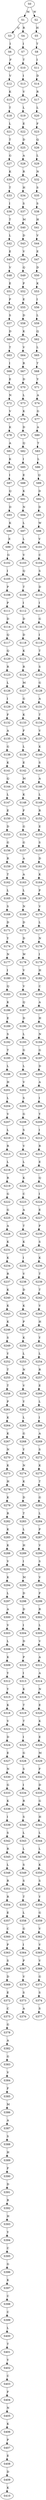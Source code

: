 strict digraph  {
	S0 -> S1 [ label = M ];
	S0 -> S2 [ label = W ];
	S1 -> S3 [ label = Q ];
	S1 -> S4 [ label = R ];
	S2 -> S5 [ label = H ];
	S3 -> S6 [ label = I ];
	S4 -> S7 [ label = I ];
	S5 -> S8 [ label = T ];
	S6 -> S9 [ label = F ];
	S7 -> S10 [ label = T ];
	S8 -> S11 [ label = I ];
	S9 -> S12 [ label = V ];
	S10 -> S13 [ label = I ];
	S11 -> S14 [ label = D ];
	S12 -> S15 [ label = K ];
	S13 -> S16 [ label = V ];
	S14 -> S17 [ label = R ];
	S15 -> S18 [ label = T ];
	S16 -> S19 [ label = L ];
	S17 -> S20 [ label = L ];
	S18 -> S21 [ label = L ];
	S19 -> S22 [ label = E ];
	S20 -> S23 [ label = F ];
	S21 -> S24 [ label = T ];
	S22 -> S25 [ label = D ];
	S23 -> S26 [ label = Q ];
	S24 -> S27 [ label = G ];
	S25 -> S28 [ label = A ];
	S26 -> S29 [ label = L ];
	S27 -> S30 [ label = K ];
	S28 -> S31 [ label = R ];
	S29 -> S32 [ label = N ];
	S30 -> S33 [ label = T ];
	S31 -> S34 [ label = H ];
	S32 -> S35 [ label = S ];
	S33 -> S36 [ label = I ];
	S34 -> S37 [ label = S ];
	S35 -> S38 [ label = S ];
	S36 -> S39 [ label = T ];
	S37 -> S40 [ label = M ];
	S38 -> S41 [ label = H ];
	S39 -> S42 [ label = L ];
	S40 -> S43 [ label = D ];
	S41 -> S44 [ label = V ];
	S42 -> S45 [ label = E ];
	S43 -> S46 [ label = V ];
	S44 -> S47 [ label = E ];
	S45 -> S48 [ label = V ];
	S46 -> S49 [ label = Q ];
	S47 -> S50 [ label = D ];
	S48 -> S51 [ label = E ];
	S49 -> S52 [ label = P ];
	S50 -> S53 [ label = K ];
	S51 -> S54 [ label = P ];
	S52 -> S55 [ label = E ];
	S53 -> S56 [ label = I ];
	S54 -> S57 [ label = S ];
	S55 -> S58 [ label = D ];
	S56 -> S59 [ label = L ];
	S57 -> S60 [ label = D ];
	S58 -> S61 [ label = K ];
	S59 -> S62 [ label = Q ];
	S60 -> S63 [ label = T ];
	S61 -> S64 [ label = V ];
	S62 -> S65 [ label = L ];
	S63 -> S66 [ label = I ];
	S64 -> S67 [ label = R ];
	S65 -> S68 [ label = T ];
	S66 -> S69 [ label = E ];
	S67 -> S70 [ label = D ];
	S68 -> S71 [ label = Y ];
	S69 -> S72 [ label = N ];
	S70 -> S73 [ label = L ];
	S71 -> S74 [ label = A ];
	S72 -> S75 [ label = V ];
	S73 -> S76 [ label = K ];
	S74 -> S77 [ label = G ];
	S75 -> S78 [ label = K ];
	S76 -> S79 [ label = D ];
	S77 -> S80 [ label = A ];
	S78 -> S81 [ label = A ];
	S79 -> S82 [ label = Q ];
	S80 -> S83 [ label = T ];
	S81 -> S84 [ label = K ];
	S82 -> S85 [ label = I ];
	S83 -> S86 [ label = L ];
	S84 -> S87 [ label = I ];
	S85 -> S88 [ label = E ];
	S86 -> S89 [ label = Q ];
	S87 -> S90 [ label = Q ];
	S88 -> S91 [ label = K ];
	S89 -> S92 [ label = D ];
	S90 -> S93 [ label = D ];
	S91 -> S94 [ label = N ];
	S92 -> S95 [ label = D ];
	S93 -> S96 [ label = K ];
	S94 -> S97 [ label = L ];
	S95 -> S98 [ label = W ];
	S96 -> S99 [ label = E ];
	S97 -> S100 [ label = L ];
	S98 -> S101 [ label = V ];
	S99 -> S102 [ label = G ];
	S100 -> S103 [ label = V ];
	S101 -> S104 [ label = C ];
	S102 -> S105 [ label = I ];
	S103 -> S106 [ label = Q ];
	S104 -> S107 [ label = S ];
	S105 -> S108 [ label = P ];
	S106 -> S109 [ label = T ];
	S107 -> S110 [ label = D ];
	S108 -> S111 [ label = P ];
	S109 -> S112 [ label = I ];
	S110 -> S113 [ label = I ];
	S111 -> S114 [ label = D ];
	S112 -> S115 [ label = D ];
	S113 -> S116 [ label = G ];
	S114 -> S117 [ label = Q ];
	S115 -> S118 [ label = D ];
	S116 -> S119 [ label = I ];
	S117 -> S120 [ label = Q ];
	S118 -> S121 [ label = K ];
	S119 -> S122 [ label = T ];
	S120 -> S123 [ label = R ];
	S121 -> S124 [ label = R ];
	S122 -> S125 [ label = S ];
	S123 -> S126 [ label = L ];
	S124 -> S127 [ label = M ];
	S125 -> S128 [ label = G ];
	S126 -> S129 [ label = I ];
	S127 -> S130 [ label = G ];
	S128 -> S131 [ label = A ];
	S129 -> S132 [ label = F ];
	S130 -> S133 [ label = K ];
	S131 -> S134 [ label = T ];
	S132 -> S135 [ label = A ];
	S133 -> S136 [ label = F ];
	S134 -> S137 [ label = V ];
	S135 -> S138 [ label = G ];
	S136 -> S139 [ label = L ];
	S137 -> S140 [ label = K ];
	S138 -> S141 [ label = K ];
	S139 -> S142 [ label = E ];
	S140 -> S143 [ label = S ];
	S141 -> S144 [ label = Q ];
	S142 -> S145 [ label = M ];
	S143 -> S146 [ label = A ];
	S144 -> S147 [ label = L ];
	S145 -> S148 [ label = K ];
	S146 -> S149 [ label = L ];
	S147 -> S150 [ label = E ];
	S148 -> S151 [ label = F ];
	S149 -> S152 [ label = R ];
	S150 -> S153 [ label = D ];
	S151 -> S154 [ label = G ];
	S152 -> S155 [ label = E ];
	S153 -> S156 [ label = G ];
	S154 -> S157 [ label = G ];
	S155 -> S158 [ label = S ];
	S156 -> S159 [ label = R ];
	S157 -> S160 [ label = A ];
	S158 -> S161 [ label = D ];
	S159 -> S162 [ label = T ];
	S160 -> S163 [ label = A ];
	S161 -> S164 [ label = K ];
	S162 -> S165 [ label = L ];
	S163 -> S166 [ label = L ];
	S164 -> S167 [ label = P ];
	S165 -> S168 [ label = S ];
	S166 -> S169 [ label = N ];
	S167 -> S170 [ label = V ];
	S168 -> S171 [ label = D ];
	S169 -> S172 [ label = D ];
	S170 -> S173 [ label = L ];
	S171 -> S174 [ label = Y ];
	S172 -> S175 [ label = D ];
	S173 -> S176 [ label = N ];
	S174 -> S177 [ label = N ];
	S175 -> S178 [ label = W ];
	S176 -> S179 [ label = I ];
	S177 -> S180 [ label = I ];
	S178 -> S181 [ label = V ];
	S179 -> S182 [ label = H ];
	S180 -> S183 [ label = Q ];
	S181 -> S184 [ label = V ];
	S182 -> S185 [ label = C ];
	S183 -> S186 [ label = K ];
	S184 -> S187 [ label = Q ];
	S185 -> S188 [ label = A ];
	S186 -> S189 [ label = E ];
	S187 -> S190 [ label = D ];
	S188 -> S191 [ label = H ];
	S189 -> S192 [ label = S ];
	S190 -> S193 [ label = L ];
	S191 -> S194 [ label = N ];
	S192 -> S195 [ label = T ];
	S193 -> S196 [ label = G ];
	S194 -> S197 [ label = G ];
	S195 -> S198 [ label = L ];
	S196 -> S199 [ label = L ];
	S197 -> S200 [ label = D ];
	S198 -> S201 [ label = H ];
	S199 -> S202 [ label = V ];
	S200 -> S203 [ label = A ];
	S201 -> S204 [ label = L ];
	S202 -> S205 [ label = S ];
	S203 -> S206 [ label = I ];
	S204 -> S207 [ label = V ];
	S205 -> S208 [ label = G ];
	S206 -> S209 [ label = Y ];
	S207 -> S210 [ label = L ];
	S208 -> S211 [ label = S ];
	S209 -> S212 [ label = I ];
	S210 -> S213 [ label = R ];
	S211 -> S214 [ label = V ];
	S212 -> S215 [ label = R ];
	S213 -> S216 [ label = L ];
	S214 -> S217 [ label = L ];
	S215 -> S218 [ label = E ];
	S216 -> S219 [ label = R ];
	S217 -> S220 [ label = K ];
	S218 -> S221 [ label = Q ];
	S219 -> S222 [ label = G ];
	S220 -> S223 [ label = C ];
	S221 -> S224 [ label = I ];
	S222 -> S225 [ label = G ];
	S223 -> S226 [ label = A ];
	S224 -> S227 [ label = E ];
	S225 -> S228 [ label = A ];
	S226 -> S229 [ label = T ];
	S227 -> S230 [ label = P ];
	S228 -> S231 [ label = K ];
	S229 -> S232 [ label = K ];
	S230 -> S233 [ label = S ];
	S231 -> S234 [ label = K ];
	S232 -> S235 [ label = I ];
	S233 -> S236 [ label = K ];
	S234 -> S237 [ label = R ];
	S235 -> S238 [ label = V ];
	S236 -> S239 [ label = T ];
	S237 -> S240 [ label = K ];
	S238 -> S241 [ label = D ];
	S239 -> S242 [ label = T ];
	S240 -> S243 [ label = K ];
	S241 -> S244 [ label = K ];
	S242 -> S245 [ label = V ];
	S243 -> S246 [ label = K ];
	S244 -> S247 [ label = P ];
	S245 -> S248 [ label = H ];
	S246 -> S249 [ label = S ];
	S247 -> S250 [ label = K ];
	S248 -> S251 [ label = Y ];
	S249 -> S252 [ label = Y ];
	S250 -> S253 [ label = L ];
	S251 -> S254 [ label = L ];
	S252 -> S255 [ label = T ];
	S253 -> S256 [ label = N ];
	S254 -> S257 [ label = R ];
	S255 -> S258 [ label = T ];
	S256 -> S259 [ label = V ];
	S257 -> S260 [ label = E ];
	S258 -> S261 [ label = P ];
	S259 -> S262 [ label = Y ];
	S260 -> S263 [ label = L ];
	S261 -> S264 [ label = K ];
	S262 -> S265 [ label = L ];
	S263 -> S266 [ label = I ];
	S264 -> S267 [ label = K ];
	S265 -> S268 [ label = G ];
	S266 -> S269 [ label = A ];
	S267 -> S270 [ label = N ];
	S268 -> S271 [ label = Y ];
	S269 -> S272 [ label = S ];
	S270 -> S273 [ label = K ];
	S271 -> S274 [ label = N ];
	S272 -> S275 [ label = K ];
	S273 -> S276 [ label = H ];
	S274 -> S277 [ label = K ];
	S275 -> S278 [ label = T ];
	S276 -> S279 [ label = K ];
	S277 -> S280 [ label = D ];
	S278 -> S281 [ label = G ];
	S279 -> S282 [ label = R ];
	S280 -> S283 [ label = T ];
	S281 -> S284 [ label = L ];
	S282 -> S285 [ label = K ];
	S283 -> S286 [ label = L ];
	S284 -> S287 [ label = P ];
	S285 -> S288 [ label = K ];
	S286 -> S289 [ label = H ];
	S287 -> S290 [ label = V ];
	S288 -> S291 [ label = V ];
	S289 -> S292 [ label = I ];
	S290 -> S293 [ label = S ];
	S291 -> S294 [ label = K ];
	S292 -> S295 [ label = M ];
	S293 -> S296 [ label = V ];
	S294 -> S297 [ label = L ];
	S295 -> S298 [ label = D ];
	S296 -> S299 [ label = F ];
	S297 -> S300 [ label = A ];
	S298 -> S301 [ label = D ];
	S299 -> S302 [ label = R ];
	S300 -> S303 [ label = V ];
	S301 -> S304 [ label = I ];
	S302 -> S305 [ label = L ];
	S303 -> S306 [ label = L ];
	S304 -> S307 [ label = D ];
	S305 -> S308 [ label = V ];
	S306 -> S309 [ label = K ];
	S307 -> S310 [ label = P ];
	S308 -> S311 [ label = A ];
	S309 -> S312 [ label = Y ];
	S310 -> S313 [ label = I ];
	S311 -> S314 [ label = A ];
	S312 -> S315 [ label = Y ];
	S313 -> S316 [ label = K ];
	S314 -> S317 [ label = N ];
	S315 -> S318 [ label = K ];
	S316 -> S319 [ label = T ];
	S317 -> S320 [ label = E ];
	S318 -> S321 [ label = V ];
	S319 -> S322 [ label = T ];
	S320 -> S323 [ label = K ];
	S321 -> S324 [ label = D ];
	S322 -> S325 [ label = I ];
	S323 -> S326 [ label = E ];
	S324 -> S327 [ label = E ];
	S325 -> S328 [ label = G ];
	S326 -> S329 [ label = M ];
	S327 -> S330 [ label = N ];
	S328 -> S331 [ label = S ];
	S329 -> S332 [ label = F ];
	S330 -> S333 [ label = G ];
	S331 -> S334 [ label = I ];
	S332 -> S335 [ label = D ];
	S333 -> S336 [ label = K ];
	S334 -> S337 [ label = R ];
	S335 -> S338 [ label = G ];
	S336 -> S339 [ label = I ];
	S337 -> S340 [ label = S ];
	S338 -> S341 [ label = H ];
	S339 -> S342 [ label = S ];
	S340 -> S343 [ label = L ];
	S341 -> S344 [ label = L ];
	S342 -> S345 [ label = R ];
	S343 -> S346 [ label = L ];
	S344 -> S347 [ label = L ];
	S345 -> S348 [ label = L ];
	S346 -> S349 [ label = S ];
	S347 -> S350 [ label = K ];
	S348 -> S351 [ label = R ];
	S349 -> S352 [ label = S ];
	S350 -> S353 [ label = S ];
	S351 -> S354 [ label = R ];
	S352 -> S355 [ label = T ];
	S353 -> S356 [ label = Y ];
	S354 -> S357 [ label = E ];
	S355 -> S358 [ label = L ];
	S356 -> S359 [ label = G ];
	S357 -> S360 [ label = C ];
	S358 -> S361 [ label = G ];
	S359 -> S362 [ label = V ];
	S360 -> S363 [ label = P ];
	S361 -> S364 [ label = I ];
	S362 -> S365 [ label = V ];
	S363 -> S366 [ label = S ];
	S364 -> S367 [ label = P ];
	S365 -> S368 [ label = V ];
	S366 -> S369 [ label = D ];
	S367 -> S370 [ label = V ];
	S368 -> S371 [ label = G ];
	S369 -> S372 [ label = E ];
	S370 -> S373 [ label = S ];
	S371 -> S374 [ label = S ];
	S372 -> S375 [ label = C ];
	S373 -> S376 [ label = A ];
	S374 -> S377 [ label = S ];
	S375 -> S378 [ label = G ];
	S378 -> S382 [ label = A ];
	S382 -> S383 [ label = G ];
	S383 -> S384 [ label = V ];
	S384 -> S385 [ label = F ];
	S385 -> S386 [ label = M ];
	S386 -> S387 [ label = A ];
	S387 -> S388 [ label = S ];
	S388 -> S389 [ label = H ];
	S389 -> S390 [ label = F ];
	S390 -> S391 [ label = D ];
	S391 -> S392 [ label = R ];
	S392 -> S393 [ label = H ];
	S393 -> S394 [ label = Y ];
	S394 -> S395 [ label = C ];
	S395 -> S396 [ label = G ];
	S396 -> S397 [ label = K ];
	S397 -> S398 [ label = C ];
	S398 -> S399 [ label = C ];
	S399 -> S400 [ label = L ];
	S400 -> S401 [ label = T ];
	S401 -> S402 [ label = Y ];
	S402 -> S403 [ label = C ];
	S403 -> S404 [ label = F ];
	S404 -> S405 [ label = N ];
	S405 -> S406 [ label = K ];
	S406 -> S407 [ label = P ];
	S407 -> S408 [ label = E ];
	S408 -> S409 [ label = D ];
	S409 -> S410 [ label = K ];
}
